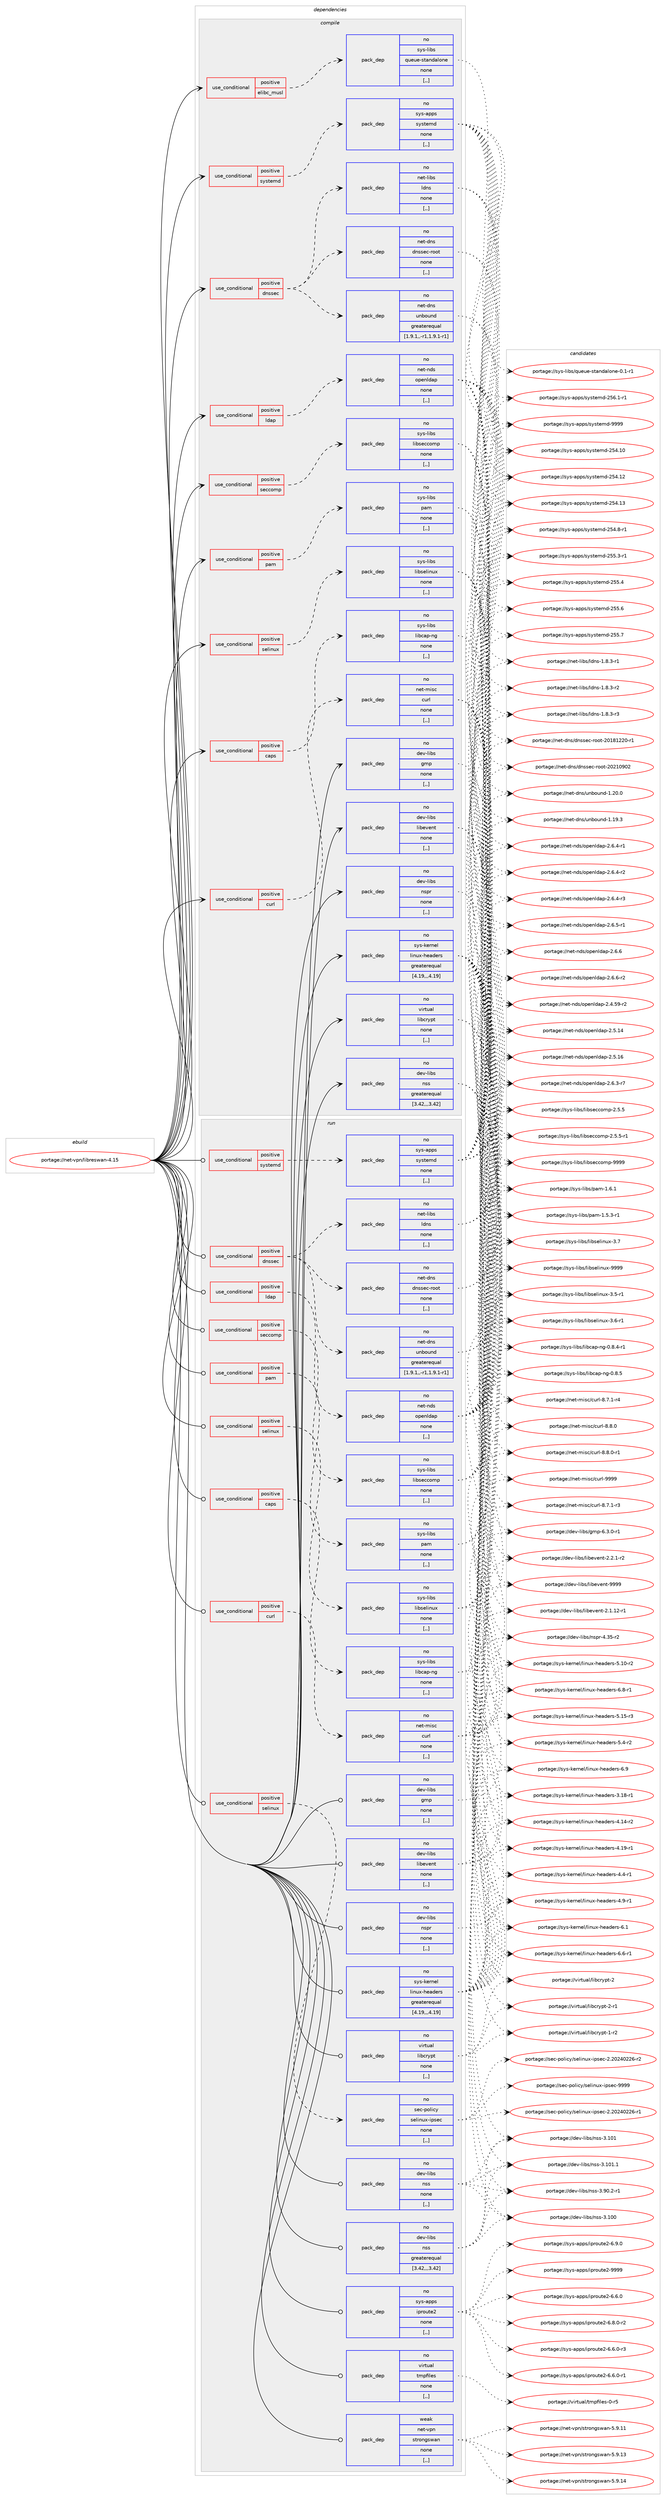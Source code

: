 digraph prolog {

# *************
# Graph options
# *************

newrank=true;
concentrate=true;
compound=true;
graph [rankdir=LR,fontname=Helvetica,fontsize=10,ranksep=1.5];#, ranksep=2.5, nodesep=0.2];
edge  [arrowhead=vee];
node  [fontname=Helvetica,fontsize=10];

# **********
# The ebuild
# **********

subgraph cluster_leftcol {
color=gray;
rank=same;
label=<<i>ebuild</i>>;
id [label="portage://net-vpn/libreswan-4.15", color=red, width=4, href="../net-vpn/libreswan-4.15.svg"];
}

# ****************
# The dependencies
# ****************

subgraph cluster_midcol {
color=gray;
label=<<i>dependencies</i>>;
subgraph cluster_compile {
fillcolor="#eeeeee";
style=filled;
label=<<i>compile</i>>;
subgraph cond99497 {
dependency376727 [label=<<TABLE BORDER="0" CELLBORDER="1" CELLSPACING="0" CELLPADDING="4"><TR><TD ROWSPAN="3" CELLPADDING="10">use_conditional</TD></TR><TR><TD>positive</TD></TR><TR><TD>caps</TD></TR></TABLE>>, shape=none, color=red];
subgraph pack274508 {
dependency376728 [label=<<TABLE BORDER="0" CELLBORDER="1" CELLSPACING="0" CELLPADDING="4" WIDTH="220"><TR><TD ROWSPAN="6" CELLPADDING="30">pack_dep</TD></TR><TR><TD WIDTH="110">no</TD></TR><TR><TD>sys-libs</TD></TR><TR><TD>libcap-ng</TD></TR><TR><TD>none</TD></TR><TR><TD>[,,]</TD></TR></TABLE>>, shape=none, color=blue];
}
dependency376727:e -> dependency376728:w [weight=20,style="dashed",arrowhead="vee"];
}
id:e -> dependency376727:w [weight=20,style="solid",arrowhead="vee"];
subgraph cond99498 {
dependency376729 [label=<<TABLE BORDER="0" CELLBORDER="1" CELLSPACING="0" CELLPADDING="4"><TR><TD ROWSPAN="3" CELLPADDING="10">use_conditional</TD></TR><TR><TD>positive</TD></TR><TR><TD>curl</TD></TR></TABLE>>, shape=none, color=red];
subgraph pack274509 {
dependency376730 [label=<<TABLE BORDER="0" CELLBORDER="1" CELLSPACING="0" CELLPADDING="4" WIDTH="220"><TR><TD ROWSPAN="6" CELLPADDING="30">pack_dep</TD></TR><TR><TD WIDTH="110">no</TD></TR><TR><TD>net-misc</TD></TR><TR><TD>curl</TD></TR><TR><TD>none</TD></TR><TR><TD>[,,]</TD></TR></TABLE>>, shape=none, color=blue];
}
dependency376729:e -> dependency376730:w [weight=20,style="dashed",arrowhead="vee"];
}
id:e -> dependency376729:w [weight=20,style="solid",arrowhead="vee"];
subgraph cond99499 {
dependency376731 [label=<<TABLE BORDER="0" CELLBORDER="1" CELLSPACING="0" CELLPADDING="4"><TR><TD ROWSPAN="3" CELLPADDING="10">use_conditional</TD></TR><TR><TD>positive</TD></TR><TR><TD>dnssec</TD></TR></TABLE>>, shape=none, color=red];
subgraph pack274510 {
dependency376732 [label=<<TABLE BORDER="0" CELLBORDER="1" CELLSPACING="0" CELLPADDING="4" WIDTH="220"><TR><TD ROWSPAN="6" CELLPADDING="30">pack_dep</TD></TR><TR><TD WIDTH="110">no</TD></TR><TR><TD>net-dns</TD></TR><TR><TD>unbound</TD></TR><TR><TD>greaterequal</TD></TR><TR><TD>[1.9.1,,-r1,1.9.1-r1]</TD></TR></TABLE>>, shape=none, color=blue];
}
dependency376731:e -> dependency376732:w [weight=20,style="dashed",arrowhead="vee"];
subgraph pack274511 {
dependency376733 [label=<<TABLE BORDER="0" CELLBORDER="1" CELLSPACING="0" CELLPADDING="4" WIDTH="220"><TR><TD ROWSPAN="6" CELLPADDING="30">pack_dep</TD></TR><TR><TD WIDTH="110">no</TD></TR><TR><TD>net-libs</TD></TR><TR><TD>ldns</TD></TR><TR><TD>none</TD></TR><TR><TD>[,,]</TD></TR></TABLE>>, shape=none, color=blue];
}
dependency376731:e -> dependency376733:w [weight=20,style="dashed",arrowhead="vee"];
subgraph pack274512 {
dependency376734 [label=<<TABLE BORDER="0" CELLBORDER="1" CELLSPACING="0" CELLPADDING="4" WIDTH="220"><TR><TD ROWSPAN="6" CELLPADDING="30">pack_dep</TD></TR><TR><TD WIDTH="110">no</TD></TR><TR><TD>net-dns</TD></TR><TR><TD>dnssec-root</TD></TR><TR><TD>none</TD></TR><TR><TD>[,,]</TD></TR></TABLE>>, shape=none, color=blue];
}
dependency376731:e -> dependency376734:w [weight=20,style="dashed",arrowhead="vee"];
}
id:e -> dependency376731:w [weight=20,style="solid",arrowhead="vee"];
subgraph cond99500 {
dependency376735 [label=<<TABLE BORDER="0" CELLBORDER="1" CELLSPACING="0" CELLPADDING="4"><TR><TD ROWSPAN="3" CELLPADDING="10">use_conditional</TD></TR><TR><TD>positive</TD></TR><TR><TD>elibc_musl</TD></TR></TABLE>>, shape=none, color=red];
subgraph pack274513 {
dependency376736 [label=<<TABLE BORDER="0" CELLBORDER="1" CELLSPACING="0" CELLPADDING="4" WIDTH="220"><TR><TD ROWSPAN="6" CELLPADDING="30">pack_dep</TD></TR><TR><TD WIDTH="110">no</TD></TR><TR><TD>sys-libs</TD></TR><TR><TD>queue-standalone</TD></TR><TR><TD>none</TD></TR><TR><TD>[,,]</TD></TR></TABLE>>, shape=none, color=blue];
}
dependency376735:e -> dependency376736:w [weight=20,style="dashed",arrowhead="vee"];
}
id:e -> dependency376735:w [weight=20,style="solid",arrowhead="vee"];
subgraph cond99501 {
dependency376737 [label=<<TABLE BORDER="0" CELLBORDER="1" CELLSPACING="0" CELLPADDING="4"><TR><TD ROWSPAN="3" CELLPADDING="10">use_conditional</TD></TR><TR><TD>positive</TD></TR><TR><TD>ldap</TD></TR></TABLE>>, shape=none, color=red];
subgraph pack274514 {
dependency376738 [label=<<TABLE BORDER="0" CELLBORDER="1" CELLSPACING="0" CELLPADDING="4" WIDTH="220"><TR><TD ROWSPAN="6" CELLPADDING="30">pack_dep</TD></TR><TR><TD WIDTH="110">no</TD></TR><TR><TD>net-nds</TD></TR><TR><TD>openldap</TD></TR><TR><TD>none</TD></TR><TR><TD>[,,]</TD></TR></TABLE>>, shape=none, color=blue];
}
dependency376737:e -> dependency376738:w [weight=20,style="dashed",arrowhead="vee"];
}
id:e -> dependency376737:w [weight=20,style="solid",arrowhead="vee"];
subgraph cond99502 {
dependency376739 [label=<<TABLE BORDER="0" CELLBORDER="1" CELLSPACING="0" CELLPADDING="4"><TR><TD ROWSPAN="3" CELLPADDING="10">use_conditional</TD></TR><TR><TD>positive</TD></TR><TR><TD>pam</TD></TR></TABLE>>, shape=none, color=red];
subgraph pack274515 {
dependency376740 [label=<<TABLE BORDER="0" CELLBORDER="1" CELLSPACING="0" CELLPADDING="4" WIDTH="220"><TR><TD ROWSPAN="6" CELLPADDING="30">pack_dep</TD></TR><TR><TD WIDTH="110">no</TD></TR><TR><TD>sys-libs</TD></TR><TR><TD>pam</TD></TR><TR><TD>none</TD></TR><TR><TD>[,,]</TD></TR></TABLE>>, shape=none, color=blue];
}
dependency376739:e -> dependency376740:w [weight=20,style="dashed",arrowhead="vee"];
}
id:e -> dependency376739:w [weight=20,style="solid",arrowhead="vee"];
subgraph cond99503 {
dependency376741 [label=<<TABLE BORDER="0" CELLBORDER="1" CELLSPACING="0" CELLPADDING="4"><TR><TD ROWSPAN="3" CELLPADDING="10">use_conditional</TD></TR><TR><TD>positive</TD></TR><TR><TD>seccomp</TD></TR></TABLE>>, shape=none, color=red];
subgraph pack274516 {
dependency376742 [label=<<TABLE BORDER="0" CELLBORDER="1" CELLSPACING="0" CELLPADDING="4" WIDTH="220"><TR><TD ROWSPAN="6" CELLPADDING="30">pack_dep</TD></TR><TR><TD WIDTH="110">no</TD></TR><TR><TD>sys-libs</TD></TR><TR><TD>libseccomp</TD></TR><TR><TD>none</TD></TR><TR><TD>[,,]</TD></TR></TABLE>>, shape=none, color=blue];
}
dependency376741:e -> dependency376742:w [weight=20,style="dashed",arrowhead="vee"];
}
id:e -> dependency376741:w [weight=20,style="solid",arrowhead="vee"];
subgraph cond99504 {
dependency376743 [label=<<TABLE BORDER="0" CELLBORDER="1" CELLSPACING="0" CELLPADDING="4"><TR><TD ROWSPAN="3" CELLPADDING="10">use_conditional</TD></TR><TR><TD>positive</TD></TR><TR><TD>selinux</TD></TR></TABLE>>, shape=none, color=red];
subgraph pack274517 {
dependency376744 [label=<<TABLE BORDER="0" CELLBORDER="1" CELLSPACING="0" CELLPADDING="4" WIDTH="220"><TR><TD ROWSPAN="6" CELLPADDING="30">pack_dep</TD></TR><TR><TD WIDTH="110">no</TD></TR><TR><TD>sys-libs</TD></TR><TR><TD>libselinux</TD></TR><TR><TD>none</TD></TR><TR><TD>[,,]</TD></TR></TABLE>>, shape=none, color=blue];
}
dependency376743:e -> dependency376744:w [weight=20,style="dashed",arrowhead="vee"];
}
id:e -> dependency376743:w [weight=20,style="solid",arrowhead="vee"];
subgraph cond99505 {
dependency376745 [label=<<TABLE BORDER="0" CELLBORDER="1" CELLSPACING="0" CELLPADDING="4"><TR><TD ROWSPAN="3" CELLPADDING="10">use_conditional</TD></TR><TR><TD>positive</TD></TR><TR><TD>systemd</TD></TR></TABLE>>, shape=none, color=red];
subgraph pack274518 {
dependency376746 [label=<<TABLE BORDER="0" CELLBORDER="1" CELLSPACING="0" CELLPADDING="4" WIDTH="220"><TR><TD ROWSPAN="6" CELLPADDING="30">pack_dep</TD></TR><TR><TD WIDTH="110">no</TD></TR><TR><TD>sys-apps</TD></TR><TR><TD>systemd</TD></TR><TR><TD>none</TD></TR><TR><TD>[,,]</TD></TR></TABLE>>, shape=none, color=blue];
}
dependency376745:e -> dependency376746:w [weight=20,style="dashed",arrowhead="vee"];
}
id:e -> dependency376745:w [weight=20,style="solid",arrowhead="vee"];
subgraph pack274519 {
dependency376747 [label=<<TABLE BORDER="0" CELLBORDER="1" CELLSPACING="0" CELLPADDING="4" WIDTH="220"><TR><TD ROWSPAN="6" CELLPADDING="30">pack_dep</TD></TR><TR><TD WIDTH="110">no</TD></TR><TR><TD>dev-libs</TD></TR><TR><TD>gmp</TD></TR><TR><TD>none</TD></TR><TR><TD>[,,]</TD></TR></TABLE>>, shape=none, color=blue];
}
id:e -> dependency376747:w [weight=20,style="solid",arrowhead="vee"];
subgraph pack274520 {
dependency376748 [label=<<TABLE BORDER="0" CELLBORDER="1" CELLSPACING="0" CELLPADDING="4" WIDTH="220"><TR><TD ROWSPAN="6" CELLPADDING="30">pack_dep</TD></TR><TR><TD WIDTH="110">no</TD></TR><TR><TD>dev-libs</TD></TR><TR><TD>libevent</TD></TR><TR><TD>none</TD></TR><TR><TD>[,,]</TD></TR></TABLE>>, shape=none, color=blue];
}
id:e -> dependency376748:w [weight=20,style="solid",arrowhead="vee"];
subgraph pack274521 {
dependency376749 [label=<<TABLE BORDER="0" CELLBORDER="1" CELLSPACING="0" CELLPADDING="4" WIDTH="220"><TR><TD ROWSPAN="6" CELLPADDING="30">pack_dep</TD></TR><TR><TD WIDTH="110">no</TD></TR><TR><TD>dev-libs</TD></TR><TR><TD>nspr</TD></TR><TR><TD>none</TD></TR><TR><TD>[,,]</TD></TR></TABLE>>, shape=none, color=blue];
}
id:e -> dependency376749:w [weight=20,style="solid",arrowhead="vee"];
subgraph pack274522 {
dependency376750 [label=<<TABLE BORDER="0" CELLBORDER="1" CELLSPACING="0" CELLPADDING="4" WIDTH="220"><TR><TD ROWSPAN="6" CELLPADDING="30">pack_dep</TD></TR><TR><TD WIDTH="110">no</TD></TR><TR><TD>dev-libs</TD></TR><TR><TD>nss</TD></TR><TR><TD>greaterequal</TD></TR><TR><TD>[3.42,,,3.42]</TD></TR></TABLE>>, shape=none, color=blue];
}
id:e -> dependency376750:w [weight=20,style="solid",arrowhead="vee"];
subgraph pack274523 {
dependency376751 [label=<<TABLE BORDER="0" CELLBORDER="1" CELLSPACING="0" CELLPADDING="4" WIDTH="220"><TR><TD ROWSPAN="6" CELLPADDING="30">pack_dep</TD></TR><TR><TD WIDTH="110">no</TD></TR><TR><TD>sys-kernel</TD></TR><TR><TD>linux-headers</TD></TR><TR><TD>greaterequal</TD></TR><TR><TD>[4.19,,,4.19]</TD></TR></TABLE>>, shape=none, color=blue];
}
id:e -> dependency376751:w [weight=20,style="solid",arrowhead="vee"];
subgraph pack274524 {
dependency376752 [label=<<TABLE BORDER="0" CELLBORDER="1" CELLSPACING="0" CELLPADDING="4" WIDTH="220"><TR><TD ROWSPAN="6" CELLPADDING="30">pack_dep</TD></TR><TR><TD WIDTH="110">no</TD></TR><TR><TD>virtual</TD></TR><TR><TD>libcrypt</TD></TR><TR><TD>none</TD></TR><TR><TD>[,,]</TD></TR></TABLE>>, shape=none, color=blue];
}
id:e -> dependency376752:w [weight=20,style="solid",arrowhead="vee"];
}
subgraph cluster_compileandrun {
fillcolor="#eeeeee";
style=filled;
label=<<i>compile and run</i>>;
}
subgraph cluster_run {
fillcolor="#eeeeee";
style=filled;
label=<<i>run</i>>;
subgraph cond99506 {
dependency376753 [label=<<TABLE BORDER="0" CELLBORDER="1" CELLSPACING="0" CELLPADDING="4"><TR><TD ROWSPAN="3" CELLPADDING="10">use_conditional</TD></TR><TR><TD>positive</TD></TR><TR><TD>caps</TD></TR></TABLE>>, shape=none, color=red];
subgraph pack274525 {
dependency376754 [label=<<TABLE BORDER="0" CELLBORDER="1" CELLSPACING="0" CELLPADDING="4" WIDTH="220"><TR><TD ROWSPAN="6" CELLPADDING="30">pack_dep</TD></TR><TR><TD WIDTH="110">no</TD></TR><TR><TD>sys-libs</TD></TR><TR><TD>libcap-ng</TD></TR><TR><TD>none</TD></TR><TR><TD>[,,]</TD></TR></TABLE>>, shape=none, color=blue];
}
dependency376753:e -> dependency376754:w [weight=20,style="dashed",arrowhead="vee"];
}
id:e -> dependency376753:w [weight=20,style="solid",arrowhead="odot"];
subgraph cond99507 {
dependency376755 [label=<<TABLE BORDER="0" CELLBORDER="1" CELLSPACING="0" CELLPADDING="4"><TR><TD ROWSPAN="3" CELLPADDING="10">use_conditional</TD></TR><TR><TD>positive</TD></TR><TR><TD>curl</TD></TR></TABLE>>, shape=none, color=red];
subgraph pack274526 {
dependency376756 [label=<<TABLE BORDER="0" CELLBORDER="1" CELLSPACING="0" CELLPADDING="4" WIDTH="220"><TR><TD ROWSPAN="6" CELLPADDING="30">pack_dep</TD></TR><TR><TD WIDTH="110">no</TD></TR><TR><TD>net-misc</TD></TR><TR><TD>curl</TD></TR><TR><TD>none</TD></TR><TR><TD>[,,]</TD></TR></TABLE>>, shape=none, color=blue];
}
dependency376755:e -> dependency376756:w [weight=20,style="dashed",arrowhead="vee"];
}
id:e -> dependency376755:w [weight=20,style="solid",arrowhead="odot"];
subgraph cond99508 {
dependency376757 [label=<<TABLE BORDER="0" CELLBORDER="1" CELLSPACING="0" CELLPADDING="4"><TR><TD ROWSPAN="3" CELLPADDING="10">use_conditional</TD></TR><TR><TD>positive</TD></TR><TR><TD>dnssec</TD></TR></TABLE>>, shape=none, color=red];
subgraph pack274527 {
dependency376758 [label=<<TABLE BORDER="0" CELLBORDER="1" CELLSPACING="0" CELLPADDING="4" WIDTH="220"><TR><TD ROWSPAN="6" CELLPADDING="30">pack_dep</TD></TR><TR><TD WIDTH="110">no</TD></TR><TR><TD>net-dns</TD></TR><TR><TD>unbound</TD></TR><TR><TD>greaterequal</TD></TR><TR><TD>[1.9.1,,-r1,1.9.1-r1]</TD></TR></TABLE>>, shape=none, color=blue];
}
dependency376757:e -> dependency376758:w [weight=20,style="dashed",arrowhead="vee"];
subgraph pack274528 {
dependency376759 [label=<<TABLE BORDER="0" CELLBORDER="1" CELLSPACING="0" CELLPADDING="4" WIDTH="220"><TR><TD ROWSPAN="6" CELLPADDING="30">pack_dep</TD></TR><TR><TD WIDTH="110">no</TD></TR><TR><TD>net-libs</TD></TR><TR><TD>ldns</TD></TR><TR><TD>none</TD></TR><TR><TD>[,,]</TD></TR></TABLE>>, shape=none, color=blue];
}
dependency376757:e -> dependency376759:w [weight=20,style="dashed",arrowhead="vee"];
subgraph pack274529 {
dependency376760 [label=<<TABLE BORDER="0" CELLBORDER="1" CELLSPACING="0" CELLPADDING="4" WIDTH="220"><TR><TD ROWSPAN="6" CELLPADDING="30">pack_dep</TD></TR><TR><TD WIDTH="110">no</TD></TR><TR><TD>net-dns</TD></TR><TR><TD>dnssec-root</TD></TR><TR><TD>none</TD></TR><TR><TD>[,,]</TD></TR></TABLE>>, shape=none, color=blue];
}
dependency376757:e -> dependency376760:w [weight=20,style="dashed",arrowhead="vee"];
}
id:e -> dependency376757:w [weight=20,style="solid",arrowhead="odot"];
subgraph cond99509 {
dependency376761 [label=<<TABLE BORDER="0" CELLBORDER="1" CELLSPACING="0" CELLPADDING="4"><TR><TD ROWSPAN="3" CELLPADDING="10">use_conditional</TD></TR><TR><TD>positive</TD></TR><TR><TD>ldap</TD></TR></TABLE>>, shape=none, color=red];
subgraph pack274530 {
dependency376762 [label=<<TABLE BORDER="0" CELLBORDER="1" CELLSPACING="0" CELLPADDING="4" WIDTH="220"><TR><TD ROWSPAN="6" CELLPADDING="30">pack_dep</TD></TR><TR><TD WIDTH="110">no</TD></TR><TR><TD>net-nds</TD></TR><TR><TD>openldap</TD></TR><TR><TD>none</TD></TR><TR><TD>[,,]</TD></TR></TABLE>>, shape=none, color=blue];
}
dependency376761:e -> dependency376762:w [weight=20,style="dashed",arrowhead="vee"];
}
id:e -> dependency376761:w [weight=20,style="solid",arrowhead="odot"];
subgraph cond99510 {
dependency376763 [label=<<TABLE BORDER="0" CELLBORDER="1" CELLSPACING="0" CELLPADDING="4"><TR><TD ROWSPAN="3" CELLPADDING="10">use_conditional</TD></TR><TR><TD>positive</TD></TR><TR><TD>pam</TD></TR></TABLE>>, shape=none, color=red];
subgraph pack274531 {
dependency376764 [label=<<TABLE BORDER="0" CELLBORDER="1" CELLSPACING="0" CELLPADDING="4" WIDTH="220"><TR><TD ROWSPAN="6" CELLPADDING="30">pack_dep</TD></TR><TR><TD WIDTH="110">no</TD></TR><TR><TD>sys-libs</TD></TR><TR><TD>pam</TD></TR><TR><TD>none</TD></TR><TR><TD>[,,]</TD></TR></TABLE>>, shape=none, color=blue];
}
dependency376763:e -> dependency376764:w [weight=20,style="dashed",arrowhead="vee"];
}
id:e -> dependency376763:w [weight=20,style="solid",arrowhead="odot"];
subgraph cond99511 {
dependency376765 [label=<<TABLE BORDER="0" CELLBORDER="1" CELLSPACING="0" CELLPADDING="4"><TR><TD ROWSPAN="3" CELLPADDING="10">use_conditional</TD></TR><TR><TD>positive</TD></TR><TR><TD>seccomp</TD></TR></TABLE>>, shape=none, color=red];
subgraph pack274532 {
dependency376766 [label=<<TABLE BORDER="0" CELLBORDER="1" CELLSPACING="0" CELLPADDING="4" WIDTH="220"><TR><TD ROWSPAN="6" CELLPADDING="30">pack_dep</TD></TR><TR><TD WIDTH="110">no</TD></TR><TR><TD>sys-libs</TD></TR><TR><TD>libseccomp</TD></TR><TR><TD>none</TD></TR><TR><TD>[,,]</TD></TR></TABLE>>, shape=none, color=blue];
}
dependency376765:e -> dependency376766:w [weight=20,style="dashed",arrowhead="vee"];
}
id:e -> dependency376765:w [weight=20,style="solid",arrowhead="odot"];
subgraph cond99512 {
dependency376767 [label=<<TABLE BORDER="0" CELLBORDER="1" CELLSPACING="0" CELLPADDING="4"><TR><TD ROWSPAN="3" CELLPADDING="10">use_conditional</TD></TR><TR><TD>positive</TD></TR><TR><TD>selinux</TD></TR></TABLE>>, shape=none, color=red];
subgraph pack274533 {
dependency376768 [label=<<TABLE BORDER="0" CELLBORDER="1" CELLSPACING="0" CELLPADDING="4" WIDTH="220"><TR><TD ROWSPAN="6" CELLPADDING="30">pack_dep</TD></TR><TR><TD WIDTH="110">no</TD></TR><TR><TD>sec-policy</TD></TR><TR><TD>selinux-ipsec</TD></TR><TR><TD>none</TD></TR><TR><TD>[,,]</TD></TR></TABLE>>, shape=none, color=blue];
}
dependency376767:e -> dependency376768:w [weight=20,style="dashed",arrowhead="vee"];
}
id:e -> dependency376767:w [weight=20,style="solid",arrowhead="odot"];
subgraph cond99513 {
dependency376769 [label=<<TABLE BORDER="0" CELLBORDER="1" CELLSPACING="0" CELLPADDING="4"><TR><TD ROWSPAN="3" CELLPADDING="10">use_conditional</TD></TR><TR><TD>positive</TD></TR><TR><TD>selinux</TD></TR></TABLE>>, shape=none, color=red];
subgraph pack274534 {
dependency376770 [label=<<TABLE BORDER="0" CELLBORDER="1" CELLSPACING="0" CELLPADDING="4" WIDTH="220"><TR><TD ROWSPAN="6" CELLPADDING="30">pack_dep</TD></TR><TR><TD WIDTH="110">no</TD></TR><TR><TD>sys-libs</TD></TR><TR><TD>libselinux</TD></TR><TR><TD>none</TD></TR><TR><TD>[,,]</TD></TR></TABLE>>, shape=none, color=blue];
}
dependency376769:e -> dependency376770:w [weight=20,style="dashed",arrowhead="vee"];
}
id:e -> dependency376769:w [weight=20,style="solid",arrowhead="odot"];
subgraph cond99514 {
dependency376771 [label=<<TABLE BORDER="0" CELLBORDER="1" CELLSPACING="0" CELLPADDING="4"><TR><TD ROWSPAN="3" CELLPADDING="10">use_conditional</TD></TR><TR><TD>positive</TD></TR><TR><TD>systemd</TD></TR></TABLE>>, shape=none, color=red];
subgraph pack274535 {
dependency376772 [label=<<TABLE BORDER="0" CELLBORDER="1" CELLSPACING="0" CELLPADDING="4" WIDTH="220"><TR><TD ROWSPAN="6" CELLPADDING="30">pack_dep</TD></TR><TR><TD WIDTH="110">no</TD></TR><TR><TD>sys-apps</TD></TR><TR><TD>systemd</TD></TR><TR><TD>none</TD></TR><TR><TD>[,,]</TD></TR></TABLE>>, shape=none, color=blue];
}
dependency376771:e -> dependency376772:w [weight=20,style="dashed",arrowhead="vee"];
}
id:e -> dependency376771:w [weight=20,style="solid",arrowhead="odot"];
subgraph pack274536 {
dependency376773 [label=<<TABLE BORDER="0" CELLBORDER="1" CELLSPACING="0" CELLPADDING="4" WIDTH="220"><TR><TD ROWSPAN="6" CELLPADDING="30">pack_dep</TD></TR><TR><TD WIDTH="110">no</TD></TR><TR><TD>dev-libs</TD></TR><TR><TD>gmp</TD></TR><TR><TD>none</TD></TR><TR><TD>[,,]</TD></TR></TABLE>>, shape=none, color=blue];
}
id:e -> dependency376773:w [weight=20,style="solid",arrowhead="odot"];
subgraph pack274537 {
dependency376774 [label=<<TABLE BORDER="0" CELLBORDER="1" CELLSPACING="0" CELLPADDING="4" WIDTH="220"><TR><TD ROWSPAN="6" CELLPADDING="30">pack_dep</TD></TR><TR><TD WIDTH="110">no</TD></TR><TR><TD>dev-libs</TD></TR><TR><TD>libevent</TD></TR><TR><TD>none</TD></TR><TR><TD>[,,]</TD></TR></TABLE>>, shape=none, color=blue];
}
id:e -> dependency376774:w [weight=20,style="solid",arrowhead="odot"];
subgraph pack274538 {
dependency376775 [label=<<TABLE BORDER="0" CELLBORDER="1" CELLSPACING="0" CELLPADDING="4" WIDTH="220"><TR><TD ROWSPAN="6" CELLPADDING="30">pack_dep</TD></TR><TR><TD WIDTH="110">no</TD></TR><TR><TD>dev-libs</TD></TR><TR><TD>nspr</TD></TR><TR><TD>none</TD></TR><TR><TD>[,,]</TD></TR></TABLE>>, shape=none, color=blue];
}
id:e -> dependency376775:w [weight=20,style="solid",arrowhead="odot"];
subgraph pack274539 {
dependency376776 [label=<<TABLE BORDER="0" CELLBORDER="1" CELLSPACING="0" CELLPADDING="4" WIDTH="220"><TR><TD ROWSPAN="6" CELLPADDING="30">pack_dep</TD></TR><TR><TD WIDTH="110">no</TD></TR><TR><TD>dev-libs</TD></TR><TR><TD>nss</TD></TR><TR><TD>greaterequal</TD></TR><TR><TD>[3.42,,,3.42]</TD></TR></TABLE>>, shape=none, color=blue];
}
id:e -> dependency376776:w [weight=20,style="solid",arrowhead="odot"];
subgraph pack274540 {
dependency376777 [label=<<TABLE BORDER="0" CELLBORDER="1" CELLSPACING="0" CELLPADDING="4" WIDTH="220"><TR><TD ROWSPAN="6" CELLPADDING="30">pack_dep</TD></TR><TR><TD WIDTH="110">no</TD></TR><TR><TD>dev-libs</TD></TR><TR><TD>nss</TD></TR><TR><TD>none</TD></TR><TR><TD>[,,]</TD></TR></TABLE>>, shape=none, color=blue];
}
id:e -> dependency376777:w [weight=20,style="solid",arrowhead="odot"];
subgraph pack274541 {
dependency376778 [label=<<TABLE BORDER="0" CELLBORDER="1" CELLSPACING="0" CELLPADDING="4" WIDTH="220"><TR><TD ROWSPAN="6" CELLPADDING="30">pack_dep</TD></TR><TR><TD WIDTH="110">no</TD></TR><TR><TD>sys-apps</TD></TR><TR><TD>iproute2</TD></TR><TR><TD>none</TD></TR><TR><TD>[,,]</TD></TR></TABLE>>, shape=none, color=blue];
}
id:e -> dependency376778:w [weight=20,style="solid",arrowhead="odot"];
subgraph pack274542 {
dependency376779 [label=<<TABLE BORDER="0" CELLBORDER="1" CELLSPACING="0" CELLPADDING="4" WIDTH="220"><TR><TD ROWSPAN="6" CELLPADDING="30">pack_dep</TD></TR><TR><TD WIDTH="110">no</TD></TR><TR><TD>sys-kernel</TD></TR><TR><TD>linux-headers</TD></TR><TR><TD>greaterequal</TD></TR><TR><TD>[4.19,,,4.19]</TD></TR></TABLE>>, shape=none, color=blue];
}
id:e -> dependency376779:w [weight=20,style="solid",arrowhead="odot"];
subgraph pack274543 {
dependency376780 [label=<<TABLE BORDER="0" CELLBORDER="1" CELLSPACING="0" CELLPADDING="4" WIDTH="220"><TR><TD ROWSPAN="6" CELLPADDING="30">pack_dep</TD></TR><TR><TD WIDTH="110">no</TD></TR><TR><TD>virtual</TD></TR><TR><TD>libcrypt</TD></TR><TR><TD>none</TD></TR><TR><TD>[,,]</TD></TR></TABLE>>, shape=none, color=blue];
}
id:e -> dependency376780:w [weight=20,style="solid",arrowhead="odot"];
subgraph pack274544 {
dependency376781 [label=<<TABLE BORDER="0" CELLBORDER="1" CELLSPACING="0" CELLPADDING="4" WIDTH="220"><TR><TD ROWSPAN="6" CELLPADDING="30">pack_dep</TD></TR><TR><TD WIDTH="110">no</TD></TR><TR><TD>virtual</TD></TR><TR><TD>tmpfiles</TD></TR><TR><TD>none</TD></TR><TR><TD>[,,]</TD></TR></TABLE>>, shape=none, color=blue];
}
id:e -> dependency376781:w [weight=20,style="solid",arrowhead="odot"];
subgraph pack274545 {
dependency376782 [label=<<TABLE BORDER="0" CELLBORDER="1" CELLSPACING="0" CELLPADDING="4" WIDTH="220"><TR><TD ROWSPAN="6" CELLPADDING="30">pack_dep</TD></TR><TR><TD WIDTH="110">weak</TD></TR><TR><TD>net-vpn</TD></TR><TR><TD>strongswan</TD></TR><TR><TD>none</TD></TR><TR><TD>[,,]</TD></TR></TABLE>>, shape=none, color=blue];
}
id:e -> dependency376782:w [weight=20,style="solid",arrowhead="odot"];
}
}

# **************
# The candidates
# **************

subgraph cluster_choices {
rank=same;
color=gray;
label=<<i>candidates</i>>;

subgraph choice274508 {
color=black;
nodesep=1;
choice115121115451081059811547108105989997112451101034548465646524511449 [label="portage://sys-libs/libcap-ng-0.8.4-r1", color=red, width=4,href="../sys-libs/libcap-ng-0.8.4-r1.svg"];
choice11512111545108105981154710810598999711245110103454846564653 [label="portage://sys-libs/libcap-ng-0.8.5", color=red, width=4,href="../sys-libs/libcap-ng-0.8.5.svg"];
dependency376728:e -> choice115121115451081059811547108105989997112451101034548465646524511449:w [style=dotted,weight="100"];
dependency376728:e -> choice11512111545108105981154710810598999711245110103454846564653:w [style=dotted,weight="100"];
}
subgraph choice274509 {
color=black;
nodesep=1;
choice110101116451091051159947991171141084556465546494511451 [label="portage://net-misc/curl-8.7.1-r3", color=red, width=4,href="../net-misc/curl-8.7.1-r3.svg"];
choice110101116451091051159947991171141084556465546494511452 [label="portage://net-misc/curl-8.7.1-r4", color=red, width=4,href="../net-misc/curl-8.7.1-r4.svg"];
choice11010111645109105115994799117114108455646564648 [label="portage://net-misc/curl-8.8.0", color=red, width=4,href="../net-misc/curl-8.8.0.svg"];
choice110101116451091051159947991171141084556465646484511449 [label="portage://net-misc/curl-8.8.0-r1", color=red, width=4,href="../net-misc/curl-8.8.0-r1.svg"];
choice110101116451091051159947991171141084557575757 [label="portage://net-misc/curl-9999", color=red, width=4,href="../net-misc/curl-9999.svg"];
dependency376730:e -> choice110101116451091051159947991171141084556465546494511451:w [style=dotted,weight="100"];
dependency376730:e -> choice110101116451091051159947991171141084556465546494511452:w [style=dotted,weight="100"];
dependency376730:e -> choice11010111645109105115994799117114108455646564648:w [style=dotted,weight="100"];
dependency376730:e -> choice110101116451091051159947991171141084556465646484511449:w [style=dotted,weight="100"];
dependency376730:e -> choice110101116451091051159947991171141084557575757:w [style=dotted,weight="100"];
}
subgraph choice274510 {
color=black;
nodesep=1;
choice11010111645100110115471171109811111711010045494649574651 [label="portage://net-dns/unbound-1.19.3", color=red, width=4,href="../net-dns/unbound-1.19.3.svg"];
choice11010111645100110115471171109811111711010045494650484648 [label="portage://net-dns/unbound-1.20.0", color=red, width=4,href="../net-dns/unbound-1.20.0.svg"];
dependency376732:e -> choice11010111645100110115471171109811111711010045494649574651:w [style=dotted,weight="100"];
dependency376732:e -> choice11010111645100110115471171109811111711010045494650484648:w [style=dotted,weight="100"];
}
subgraph choice274511 {
color=black;
nodesep=1;
choice1101011164510810598115471081001101154549465646514511449 [label="portage://net-libs/ldns-1.8.3-r1", color=red, width=4,href="../net-libs/ldns-1.8.3-r1.svg"];
choice1101011164510810598115471081001101154549465646514511450 [label="portage://net-libs/ldns-1.8.3-r2", color=red, width=4,href="../net-libs/ldns-1.8.3-r2.svg"];
choice1101011164510810598115471081001101154549465646514511451 [label="portage://net-libs/ldns-1.8.3-r3", color=red, width=4,href="../net-libs/ldns-1.8.3-r3.svg"];
dependency376733:e -> choice1101011164510810598115471081001101154549465646514511449:w [style=dotted,weight="100"];
dependency376733:e -> choice1101011164510810598115471081001101154549465646514511450:w [style=dotted,weight="100"];
dependency376733:e -> choice1101011164510810598115471081001101154549465646514511451:w [style=dotted,weight="100"];
}
subgraph choice274512 {
color=black;
nodesep=1;
choice110101116451001101154710011011511510199451141111111164550484956495050484511449 [label="portage://net-dns/dnssec-root-20181220-r1", color=red, width=4,href="../net-dns/dnssec-root-20181220-r1.svg"];
choice11010111645100110115471001101151151019945114111111116455048504948574850 [label="portage://net-dns/dnssec-root-20210902", color=red, width=4,href="../net-dns/dnssec-root-20210902.svg"];
dependency376734:e -> choice110101116451001101154710011011511510199451141111111164550484956495050484511449:w [style=dotted,weight="100"];
dependency376734:e -> choice11010111645100110115471001101151151019945114111111116455048504948574850:w [style=dotted,weight="100"];
}
subgraph choice274513 {
color=black;
nodesep=1;
choice115121115451081059811547113117101117101451151169711010097108111110101454846494511449 [label="portage://sys-libs/queue-standalone-0.1-r1", color=red, width=4,href="../sys-libs/queue-standalone-0.1-r1.svg"];
dependency376736:e -> choice115121115451081059811547113117101117101451151169711010097108111110101454846494511449:w [style=dotted,weight="100"];
}
subgraph choice274514 {
color=black;
nodesep=1;
choice110101116451101001154711111210111010810097112455046524653574511450 [label="portage://net-nds/openldap-2.4.59-r2", color=red, width=4,href="../net-nds/openldap-2.4.59-r2.svg"];
choice11010111645110100115471111121011101081009711245504653464952 [label="portage://net-nds/openldap-2.5.14", color=red, width=4,href="../net-nds/openldap-2.5.14.svg"];
choice11010111645110100115471111121011101081009711245504653464954 [label="portage://net-nds/openldap-2.5.16", color=red, width=4,href="../net-nds/openldap-2.5.16.svg"];
choice1101011164511010011547111112101110108100971124550465446514511455 [label="portage://net-nds/openldap-2.6.3-r7", color=red, width=4,href="../net-nds/openldap-2.6.3-r7.svg"];
choice1101011164511010011547111112101110108100971124550465446524511449 [label="portage://net-nds/openldap-2.6.4-r1", color=red, width=4,href="../net-nds/openldap-2.6.4-r1.svg"];
choice1101011164511010011547111112101110108100971124550465446524511450 [label="portage://net-nds/openldap-2.6.4-r2", color=red, width=4,href="../net-nds/openldap-2.6.4-r2.svg"];
choice1101011164511010011547111112101110108100971124550465446524511451 [label="portage://net-nds/openldap-2.6.4-r3", color=red, width=4,href="../net-nds/openldap-2.6.4-r3.svg"];
choice1101011164511010011547111112101110108100971124550465446534511449 [label="portage://net-nds/openldap-2.6.5-r1", color=red, width=4,href="../net-nds/openldap-2.6.5-r1.svg"];
choice110101116451101001154711111210111010810097112455046544654 [label="portage://net-nds/openldap-2.6.6", color=red, width=4,href="../net-nds/openldap-2.6.6.svg"];
choice1101011164511010011547111112101110108100971124550465446544511450 [label="portage://net-nds/openldap-2.6.6-r2", color=red, width=4,href="../net-nds/openldap-2.6.6-r2.svg"];
dependency376738:e -> choice110101116451101001154711111210111010810097112455046524653574511450:w [style=dotted,weight="100"];
dependency376738:e -> choice11010111645110100115471111121011101081009711245504653464952:w [style=dotted,weight="100"];
dependency376738:e -> choice11010111645110100115471111121011101081009711245504653464954:w [style=dotted,weight="100"];
dependency376738:e -> choice1101011164511010011547111112101110108100971124550465446514511455:w [style=dotted,weight="100"];
dependency376738:e -> choice1101011164511010011547111112101110108100971124550465446524511449:w [style=dotted,weight="100"];
dependency376738:e -> choice1101011164511010011547111112101110108100971124550465446524511450:w [style=dotted,weight="100"];
dependency376738:e -> choice1101011164511010011547111112101110108100971124550465446524511451:w [style=dotted,weight="100"];
dependency376738:e -> choice1101011164511010011547111112101110108100971124550465446534511449:w [style=dotted,weight="100"];
dependency376738:e -> choice110101116451101001154711111210111010810097112455046544654:w [style=dotted,weight="100"];
dependency376738:e -> choice1101011164511010011547111112101110108100971124550465446544511450:w [style=dotted,weight="100"];
}
subgraph choice274515 {
color=black;
nodesep=1;
choice115121115451081059811547112971094549465346514511449 [label="portage://sys-libs/pam-1.5.3-r1", color=red, width=4,href="../sys-libs/pam-1.5.3-r1.svg"];
choice11512111545108105981154711297109454946544649 [label="portage://sys-libs/pam-1.6.1", color=red, width=4,href="../sys-libs/pam-1.6.1.svg"];
dependency376740:e -> choice115121115451081059811547112971094549465346514511449:w [style=dotted,weight="100"];
dependency376740:e -> choice11512111545108105981154711297109454946544649:w [style=dotted,weight="100"];
}
subgraph choice274516 {
color=black;
nodesep=1;
choice115121115451081059811547108105981151019999111109112455046534653 [label="portage://sys-libs/libseccomp-2.5.5", color=red, width=4,href="../sys-libs/libseccomp-2.5.5.svg"];
choice1151211154510810598115471081059811510199991111091124550465346534511449 [label="portage://sys-libs/libseccomp-2.5.5-r1", color=red, width=4,href="../sys-libs/libseccomp-2.5.5-r1.svg"];
choice1151211154510810598115471081059811510199991111091124557575757 [label="portage://sys-libs/libseccomp-9999", color=red, width=4,href="../sys-libs/libseccomp-9999.svg"];
dependency376742:e -> choice115121115451081059811547108105981151019999111109112455046534653:w [style=dotted,weight="100"];
dependency376742:e -> choice1151211154510810598115471081059811510199991111091124550465346534511449:w [style=dotted,weight="100"];
dependency376742:e -> choice1151211154510810598115471081059811510199991111091124557575757:w [style=dotted,weight="100"];
}
subgraph choice274517 {
color=black;
nodesep=1;
choice11512111545108105981154710810598115101108105110117120455146534511449 [label="portage://sys-libs/libselinux-3.5-r1", color=red, width=4,href="../sys-libs/libselinux-3.5-r1.svg"];
choice11512111545108105981154710810598115101108105110117120455146544511449 [label="portage://sys-libs/libselinux-3.6-r1", color=red, width=4,href="../sys-libs/libselinux-3.6-r1.svg"];
choice1151211154510810598115471081059811510110810511011712045514655 [label="portage://sys-libs/libselinux-3.7", color=red, width=4,href="../sys-libs/libselinux-3.7.svg"];
choice115121115451081059811547108105981151011081051101171204557575757 [label="portage://sys-libs/libselinux-9999", color=red, width=4,href="../sys-libs/libselinux-9999.svg"];
dependency376744:e -> choice11512111545108105981154710810598115101108105110117120455146534511449:w [style=dotted,weight="100"];
dependency376744:e -> choice11512111545108105981154710810598115101108105110117120455146544511449:w [style=dotted,weight="100"];
dependency376744:e -> choice1151211154510810598115471081059811510110810511011712045514655:w [style=dotted,weight="100"];
dependency376744:e -> choice115121115451081059811547108105981151011081051101171204557575757:w [style=dotted,weight="100"];
}
subgraph choice274518 {
color=black;
nodesep=1;
choice11512111545971121121154711512111511610110910045505352464948 [label="portage://sys-apps/systemd-254.10", color=red, width=4,href="../sys-apps/systemd-254.10.svg"];
choice11512111545971121121154711512111511610110910045505352464950 [label="portage://sys-apps/systemd-254.12", color=red, width=4,href="../sys-apps/systemd-254.12.svg"];
choice11512111545971121121154711512111511610110910045505352464951 [label="portage://sys-apps/systemd-254.13", color=red, width=4,href="../sys-apps/systemd-254.13.svg"];
choice1151211154597112112115471151211151161011091004550535246564511449 [label="portage://sys-apps/systemd-254.8-r1", color=red, width=4,href="../sys-apps/systemd-254.8-r1.svg"];
choice1151211154597112112115471151211151161011091004550535346514511449 [label="portage://sys-apps/systemd-255.3-r1", color=red, width=4,href="../sys-apps/systemd-255.3-r1.svg"];
choice115121115459711211211547115121115116101109100455053534652 [label="portage://sys-apps/systemd-255.4", color=red, width=4,href="../sys-apps/systemd-255.4.svg"];
choice115121115459711211211547115121115116101109100455053534654 [label="portage://sys-apps/systemd-255.6", color=red, width=4,href="../sys-apps/systemd-255.6.svg"];
choice115121115459711211211547115121115116101109100455053534655 [label="portage://sys-apps/systemd-255.7", color=red, width=4,href="../sys-apps/systemd-255.7.svg"];
choice1151211154597112112115471151211151161011091004550535446494511449 [label="portage://sys-apps/systemd-256.1-r1", color=red, width=4,href="../sys-apps/systemd-256.1-r1.svg"];
choice1151211154597112112115471151211151161011091004557575757 [label="portage://sys-apps/systemd-9999", color=red, width=4,href="../sys-apps/systemd-9999.svg"];
dependency376746:e -> choice11512111545971121121154711512111511610110910045505352464948:w [style=dotted,weight="100"];
dependency376746:e -> choice11512111545971121121154711512111511610110910045505352464950:w [style=dotted,weight="100"];
dependency376746:e -> choice11512111545971121121154711512111511610110910045505352464951:w [style=dotted,weight="100"];
dependency376746:e -> choice1151211154597112112115471151211151161011091004550535246564511449:w [style=dotted,weight="100"];
dependency376746:e -> choice1151211154597112112115471151211151161011091004550535346514511449:w [style=dotted,weight="100"];
dependency376746:e -> choice115121115459711211211547115121115116101109100455053534652:w [style=dotted,weight="100"];
dependency376746:e -> choice115121115459711211211547115121115116101109100455053534654:w [style=dotted,weight="100"];
dependency376746:e -> choice115121115459711211211547115121115116101109100455053534655:w [style=dotted,weight="100"];
dependency376746:e -> choice1151211154597112112115471151211151161011091004550535446494511449:w [style=dotted,weight="100"];
dependency376746:e -> choice1151211154597112112115471151211151161011091004557575757:w [style=dotted,weight="100"];
}
subgraph choice274519 {
color=black;
nodesep=1;
choice1001011184510810598115471031091124554465146484511449 [label="portage://dev-libs/gmp-6.3.0-r1", color=red, width=4,href="../dev-libs/gmp-6.3.0-r1.svg"];
dependency376747:e -> choice1001011184510810598115471031091124554465146484511449:w [style=dotted,weight="100"];
}
subgraph choice274520 {
color=black;
nodesep=1;
choice10010111845108105981154710810598101118101110116455046494649504511449 [label="portage://dev-libs/libevent-2.1.12-r1", color=red, width=4,href="../dev-libs/libevent-2.1.12-r1.svg"];
choice100101118451081059811547108105981011181011101164550465046494511450 [label="portage://dev-libs/libevent-2.2.1-r2", color=red, width=4,href="../dev-libs/libevent-2.2.1-r2.svg"];
choice100101118451081059811547108105981011181011101164557575757 [label="portage://dev-libs/libevent-9999", color=red, width=4,href="../dev-libs/libevent-9999.svg"];
dependency376748:e -> choice10010111845108105981154710810598101118101110116455046494649504511449:w [style=dotted,weight="100"];
dependency376748:e -> choice100101118451081059811547108105981011181011101164550465046494511450:w [style=dotted,weight="100"];
dependency376748:e -> choice100101118451081059811547108105981011181011101164557575757:w [style=dotted,weight="100"];
}
subgraph choice274521 {
color=black;
nodesep=1;
choice10010111845108105981154711011511211445524651534511450 [label="portage://dev-libs/nspr-4.35-r2", color=red, width=4,href="../dev-libs/nspr-4.35-r2.svg"];
dependency376749:e -> choice10010111845108105981154711011511211445524651534511450:w [style=dotted,weight="100"];
}
subgraph choice274522 {
color=black;
nodesep=1;
choice100101118451081059811547110115115455146494848 [label="portage://dev-libs/nss-3.100", color=red, width=4,href="../dev-libs/nss-3.100.svg"];
choice100101118451081059811547110115115455146494849 [label="portage://dev-libs/nss-3.101", color=red, width=4,href="../dev-libs/nss-3.101.svg"];
choice1001011184510810598115471101151154551464948494649 [label="portage://dev-libs/nss-3.101.1", color=red, width=4,href="../dev-libs/nss-3.101.1.svg"];
choice100101118451081059811547110115115455146574846504511449 [label="portage://dev-libs/nss-3.90.2-r1", color=red, width=4,href="../dev-libs/nss-3.90.2-r1.svg"];
dependency376750:e -> choice100101118451081059811547110115115455146494848:w [style=dotted,weight="100"];
dependency376750:e -> choice100101118451081059811547110115115455146494849:w [style=dotted,weight="100"];
dependency376750:e -> choice1001011184510810598115471101151154551464948494649:w [style=dotted,weight="100"];
dependency376750:e -> choice100101118451081059811547110115115455146574846504511449:w [style=dotted,weight="100"];
}
subgraph choice274523 {
color=black;
nodesep=1;
choice1151211154510710111411010110847108105110117120451041019710010111411545514649564511449 [label="portage://sys-kernel/linux-headers-3.18-r1", color=red, width=4,href="../sys-kernel/linux-headers-3.18-r1.svg"];
choice1151211154510710111411010110847108105110117120451041019710010111411545524649524511450 [label="portage://sys-kernel/linux-headers-4.14-r2", color=red, width=4,href="../sys-kernel/linux-headers-4.14-r2.svg"];
choice1151211154510710111411010110847108105110117120451041019710010111411545524649574511449 [label="portage://sys-kernel/linux-headers-4.19-r1", color=red, width=4,href="../sys-kernel/linux-headers-4.19-r1.svg"];
choice11512111545107101114110101108471081051101171204510410197100101114115455246524511449 [label="portage://sys-kernel/linux-headers-4.4-r1", color=red, width=4,href="../sys-kernel/linux-headers-4.4-r1.svg"];
choice11512111545107101114110101108471081051101171204510410197100101114115455246574511449 [label="portage://sys-kernel/linux-headers-4.9-r1", color=red, width=4,href="../sys-kernel/linux-headers-4.9-r1.svg"];
choice1151211154510710111411010110847108105110117120451041019710010111411545534649484511450 [label="portage://sys-kernel/linux-headers-5.10-r2", color=red, width=4,href="../sys-kernel/linux-headers-5.10-r2.svg"];
choice1151211154510710111411010110847108105110117120451041019710010111411545534649534511451 [label="portage://sys-kernel/linux-headers-5.15-r3", color=red, width=4,href="../sys-kernel/linux-headers-5.15-r3.svg"];
choice11512111545107101114110101108471081051101171204510410197100101114115455346524511450 [label="portage://sys-kernel/linux-headers-5.4-r2", color=red, width=4,href="../sys-kernel/linux-headers-5.4-r2.svg"];
choice1151211154510710111411010110847108105110117120451041019710010111411545544649 [label="portage://sys-kernel/linux-headers-6.1", color=red, width=4,href="../sys-kernel/linux-headers-6.1.svg"];
choice11512111545107101114110101108471081051101171204510410197100101114115455446544511449 [label="portage://sys-kernel/linux-headers-6.6-r1", color=red, width=4,href="../sys-kernel/linux-headers-6.6-r1.svg"];
choice11512111545107101114110101108471081051101171204510410197100101114115455446564511449 [label="portage://sys-kernel/linux-headers-6.8-r1", color=red, width=4,href="../sys-kernel/linux-headers-6.8-r1.svg"];
choice1151211154510710111411010110847108105110117120451041019710010111411545544657 [label="portage://sys-kernel/linux-headers-6.9", color=red, width=4,href="../sys-kernel/linux-headers-6.9.svg"];
dependency376751:e -> choice1151211154510710111411010110847108105110117120451041019710010111411545514649564511449:w [style=dotted,weight="100"];
dependency376751:e -> choice1151211154510710111411010110847108105110117120451041019710010111411545524649524511450:w [style=dotted,weight="100"];
dependency376751:e -> choice1151211154510710111411010110847108105110117120451041019710010111411545524649574511449:w [style=dotted,weight="100"];
dependency376751:e -> choice11512111545107101114110101108471081051101171204510410197100101114115455246524511449:w [style=dotted,weight="100"];
dependency376751:e -> choice11512111545107101114110101108471081051101171204510410197100101114115455246574511449:w [style=dotted,weight="100"];
dependency376751:e -> choice1151211154510710111411010110847108105110117120451041019710010111411545534649484511450:w [style=dotted,weight="100"];
dependency376751:e -> choice1151211154510710111411010110847108105110117120451041019710010111411545534649534511451:w [style=dotted,weight="100"];
dependency376751:e -> choice11512111545107101114110101108471081051101171204510410197100101114115455346524511450:w [style=dotted,weight="100"];
dependency376751:e -> choice1151211154510710111411010110847108105110117120451041019710010111411545544649:w [style=dotted,weight="100"];
dependency376751:e -> choice11512111545107101114110101108471081051101171204510410197100101114115455446544511449:w [style=dotted,weight="100"];
dependency376751:e -> choice11512111545107101114110101108471081051101171204510410197100101114115455446564511449:w [style=dotted,weight="100"];
dependency376751:e -> choice1151211154510710111411010110847108105110117120451041019710010111411545544657:w [style=dotted,weight="100"];
}
subgraph choice274524 {
color=black;
nodesep=1;
choice1181051141161179710847108105989911412111211645494511450 [label="portage://virtual/libcrypt-1-r2", color=red, width=4,href="../virtual/libcrypt-1-r2.svg"];
choice118105114116117971084710810598991141211121164550 [label="portage://virtual/libcrypt-2", color=red, width=4,href="../virtual/libcrypt-2.svg"];
choice1181051141161179710847108105989911412111211645504511449 [label="portage://virtual/libcrypt-2-r1", color=red, width=4,href="../virtual/libcrypt-2-r1.svg"];
dependency376752:e -> choice1181051141161179710847108105989911412111211645494511450:w [style=dotted,weight="100"];
dependency376752:e -> choice118105114116117971084710810598991141211121164550:w [style=dotted,weight="100"];
dependency376752:e -> choice1181051141161179710847108105989911412111211645504511449:w [style=dotted,weight="100"];
}
subgraph choice274525 {
color=black;
nodesep=1;
choice115121115451081059811547108105989997112451101034548465646524511449 [label="portage://sys-libs/libcap-ng-0.8.4-r1", color=red, width=4,href="../sys-libs/libcap-ng-0.8.4-r1.svg"];
choice11512111545108105981154710810598999711245110103454846564653 [label="portage://sys-libs/libcap-ng-0.8.5", color=red, width=4,href="../sys-libs/libcap-ng-0.8.5.svg"];
dependency376754:e -> choice115121115451081059811547108105989997112451101034548465646524511449:w [style=dotted,weight="100"];
dependency376754:e -> choice11512111545108105981154710810598999711245110103454846564653:w [style=dotted,weight="100"];
}
subgraph choice274526 {
color=black;
nodesep=1;
choice110101116451091051159947991171141084556465546494511451 [label="portage://net-misc/curl-8.7.1-r3", color=red, width=4,href="../net-misc/curl-8.7.1-r3.svg"];
choice110101116451091051159947991171141084556465546494511452 [label="portage://net-misc/curl-8.7.1-r4", color=red, width=4,href="../net-misc/curl-8.7.1-r4.svg"];
choice11010111645109105115994799117114108455646564648 [label="portage://net-misc/curl-8.8.0", color=red, width=4,href="../net-misc/curl-8.8.0.svg"];
choice110101116451091051159947991171141084556465646484511449 [label="portage://net-misc/curl-8.8.0-r1", color=red, width=4,href="../net-misc/curl-8.8.0-r1.svg"];
choice110101116451091051159947991171141084557575757 [label="portage://net-misc/curl-9999", color=red, width=4,href="../net-misc/curl-9999.svg"];
dependency376756:e -> choice110101116451091051159947991171141084556465546494511451:w [style=dotted,weight="100"];
dependency376756:e -> choice110101116451091051159947991171141084556465546494511452:w [style=dotted,weight="100"];
dependency376756:e -> choice11010111645109105115994799117114108455646564648:w [style=dotted,weight="100"];
dependency376756:e -> choice110101116451091051159947991171141084556465646484511449:w [style=dotted,weight="100"];
dependency376756:e -> choice110101116451091051159947991171141084557575757:w [style=dotted,weight="100"];
}
subgraph choice274527 {
color=black;
nodesep=1;
choice11010111645100110115471171109811111711010045494649574651 [label="portage://net-dns/unbound-1.19.3", color=red, width=4,href="../net-dns/unbound-1.19.3.svg"];
choice11010111645100110115471171109811111711010045494650484648 [label="portage://net-dns/unbound-1.20.0", color=red, width=4,href="../net-dns/unbound-1.20.0.svg"];
dependency376758:e -> choice11010111645100110115471171109811111711010045494649574651:w [style=dotted,weight="100"];
dependency376758:e -> choice11010111645100110115471171109811111711010045494650484648:w [style=dotted,weight="100"];
}
subgraph choice274528 {
color=black;
nodesep=1;
choice1101011164510810598115471081001101154549465646514511449 [label="portage://net-libs/ldns-1.8.3-r1", color=red, width=4,href="../net-libs/ldns-1.8.3-r1.svg"];
choice1101011164510810598115471081001101154549465646514511450 [label="portage://net-libs/ldns-1.8.3-r2", color=red, width=4,href="../net-libs/ldns-1.8.3-r2.svg"];
choice1101011164510810598115471081001101154549465646514511451 [label="portage://net-libs/ldns-1.8.3-r3", color=red, width=4,href="../net-libs/ldns-1.8.3-r3.svg"];
dependency376759:e -> choice1101011164510810598115471081001101154549465646514511449:w [style=dotted,weight="100"];
dependency376759:e -> choice1101011164510810598115471081001101154549465646514511450:w [style=dotted,weight="100"];
dependency376759:e -> choice1101011164510810598115471081001101154549465646514511451:w [style=dotted,weight="100"];
}
subgraph choice274529 {
color=black;
nodesep=1;
choice110101116451001101154710011011511510199451141111111164550484956495050484511449 [label="portage://net-dns/dnssec-root-20181220-r1", color=red, width=4,href="../net-dns/dnssec-root-20181220-r1.svg"];
choice11010111645100110115471001101151151019945114111111116455048504948574850 [label="portage://net-dns/dnssec-root-20210902", color=red, width=4,href="../net-dns/dnssec-root-20210902.svg"];
dependency376760:e -> choice110101116451001101154710011011511510199451141111111164550484956495050484511449:w [style=dotted,weight="100"];
dependency376760:e -> choice11010111645100110115471001101151151019945114111111116455048504948574850:w [style=dotted,weight="100"];
}
subgraph choice274530 {
color=black;
nodesep=1;
choice110101116451101001154711111210111010810097112455046524653574511450 [label="portage://net-nds/openldap-2.4.59-r2", color=red, width=4,href="../net-nds/openldap-2.4.59-r2.svg"];
choice11010111645110100115471111121011101081009711245504653464952 [label="portage://net-nds/openldap-2.5.14", color=red, width=4,href="../net-nds/openldap-2.5.14.svg"];
choice11010111645110100115471111121011101081009711245504653464954 [label="portage://net-nds/openldap-2.5.16", color=red, width=4,href="../net-nds/openldap-2.5.16.svg"];
choice1101011164511010011547111112101110108100971124550465446514511455 [label="portage://net-nds/openldap-2.6.3-r7", color=red, width=4,href="../net-nds/openldap-2.6.3-r7.svg"];
choice1101011164511010011547111112101110108100971124550465446524511449 [label="portage://net-nds/openldap-2.6.4-r1", color=red, width=4,href="../net-nds/openldap-2.6.4-r1.svg"];
choice1101011164511010011547111112101110108100971124550465446524511450 [label="portage://net-nds/openldap-2.6.4-r2", color=red, width=4,href="../net-nds/openldap-2.6.4-r2.svg"];
choice1101011164511010011547111112101110108100971124550465446524511451 [label="portage://net-nds/openldap-2.6.4-r3", color=red, width=4,href="../net-nds/openldap-2.6.4-r3.svg"];
choice1101011164511010011547111112101110108100971124550465446534511449 [label="portage://net-nds/openldap-2.6.5-r1", color=red, width=4,href="../net-nds/openldap-2.6.5-r1.svg"];
choice110101116451101001154711111210111010810097112455046544654 [label="portage://net-nds/openldap-2.6.6", color=red, width=4,href="../net-nds/openldap-2.6.6.svg"];
choice1101011164511010011547111112101110108100971124550465446544511450 [label="portage://net-nds/openldap-2.6.6-r2", color=red, width=4,href="../net-nds/openldap-2.6.6-r2.svg"];
dependency376762:e -> choice110101116451101001154711111210111010810097112455046524653574511450:w [style=dotted,weight="100"];
dependency376762:e -> choice11010111645110100115471111121011101081009711245504653464952:w [style=dotted,weight="100"];
dependency376762:e -> choice11010111645110100115471111121011101081009711245504653464954:w [style=dotted,weight="100"];
dependency376762:e -> choice1101011164511010011547111112101110108100971124550465446514511455:w [style=dotted,weight="100"];
dependency376762:e -> choice1101011164511010011547111112101110108100971124550465446524511449:w [style=dotted,weight="100"];
dependency376762:e -> choice1101011164511010011547111112101110108100971124550465446524511450:w [style=dotted,weight="100"];
dependency376762:e -> choice1101011164511010011547111112101110108100971124550465446524511451:w [style=dotted,weight="100"];
dependency376762:e -> choice1101011164511010011547111112101110108100971124550465446534511449:w [style=dotted,weight="100"];
dependency376762:e -> choice110101116451101001154711111210111010810097112455046544654:w [style=dotted,weight="100"];
dependency376762:e -> choice1101011164511010011547111112101110108100971124550465446544511450:w [style=dotted,weight="100"];
}
subgraph choice274531 {
color=black;
nodesep=1;
choice115121115451081059811547112971094549465346514511449 [label="portage://sys-libs/pam-1.5.3-r1", color=red, width=4,href="../sys-libs/pam-1.5.3-r1.svg"];
choice11512111545108105981154711297109454946544649 [label="portage://sys-libs/pam-1.6.1", color=red, width=4,href="../sys-libs/pam-1.6.1.svg"];
dependency376764:e -> choice115121115451081059811547112971094549465346514511449:w [style=dotted,weight="100"];
dependency376764:e -> choice11512111545108105981154711297109454946544649:w [style=dotted,weight="100"];
}
subgraph choice274532 {
color=black;
nodesep=1;
choice115121115451081059811547108105981151019999111109112455046534653 [label="portage://sys-libs/libseccomp-2.5.5", color=red, width=4,href="../sys-libs/libseccomp-2.5.5.svg"];
choice1151211154510810598115471081059811510199991111091124550465346534511449 [label="portage://sys-libs/libseccomp-2.5.5-r1", color=red, width=4,href="../sys-libs/libseccomp-2.5.5-r1.svg"];
choice1151211154510810598115471081059811510199991111091124557575757 [label="portage://sys-libs/libseccomp-9999", color=red, width=4,href="../sys-libs/libseccomp-9999.svg"];
dependency376766:e -> choice115121115451081059811547108105981151019999111109112455046534653:w [style=dotted,weight="100"];
dependency376766:e -> choice1151211154510810598115471081059811510199991111091124550465346534511449:w [style=dotted,weight="100"];
dependency376766:e -> choice1151211154510810598115471081059811510199991111091124557575757:w [style=dotted,weight="100"];
}
subgraph choice274533 {
color=black;
nodesep=1;
choice11510199451121111081059912147115101108105110117120451051121151019945504650485052485050544511449 [label="portage://sec-policy/selinux-ipsec-2.20240226-r1", color=red, width=4,href="../sec-policy/selinux-ipsec-2.20240226-r1.svg"];
choice11510199451121111081059912147115101108105110117120451051121151019945504650485052485050544511450 [label="portage://sec-policy/selinux-ipsec-2.20240226-r2", color=red, width=4,href="../sec-policy/selinux-ipsec-2.20240226-r2.svg"];
choice1151019945112111108105991214711510110810511011712045105112115101994557575757 [label="portage://sec-policy/selinux-ipsec-9999", color=red, width=4,href="../sec-policy/selinux-ipsec-9999.svg"];
dependency376768:e -> choice11510199451121111081059912147115101108105110117120451051121151019945504650485052485050544511449:w [style=dotted,weight="100"];
dependency376768:e -> choice11510199451121111081059912147115101108105110117120451051121151019945504650485052485050544511450:w [style=dotted,weight="100"];
dependency376768:e -> choice1151019945112111108105991214711510110810511011712045105112115101994557575757:w [style=dotted,weight="100"];
}
subgraph choice274534 {
color=black;
nodesep=1;
choice11512111545108105981154710810598115101108105110117120455146534511449 [label="portage://sys-libs/libselinux-3.5-r1", color=red, width=4,href="../sys-libs/libselinux-3.5-r1.svg"];
choice11512111545108105981154710810598115101108105110117120455146544511449 [label="portage://sys-libs/libselinux-3.6-r1", color=red, width=4,href="../sys-libs/libselinux-3.6-r1.svg"];
choice1151211154510810598115471081059811510110810511011712045514655 [label="portage://sys-libs/libselinux-3.7", color=red, width=4,href="../sys-libs/libselinux-3.7.svg"];
choice115121115451081059811547108105981151011081051101171204557575757 [label="portage://sys-libs/libselinux-9999", color=red, width=4,href="../sys-libs/libselinux-9999.svg"];
dependency376770:e -> choice11512111545108105981154710810598115101108105110117120455146534511449:w [style=dotted,weight="100"];
dependency376770:e -> choice11512111545108105981154710810598115101108105110117120455146544511449:w [style=dotted,weight="100"];
dependency376770:e -> choice1151211154510810598115471081059811510110810511011712045514655:w [style=dotted,weight="100"];
dependency376770:e -> choice115121115451081059811547108105981151011081051101171204557575757:w [style=dotted,weight="100"];
}
subgraph choice274535 {
color=black;
nodesep=1;
choice11512111545971121121154711512111511610110910045505352464948 [label="portage://sys-apps/systemd-254.10", color=red, width=4,href="../sys-apps/systemd-254.10.svg"];
choice11512111545971121121154711512111511610110910045505352464950 [label="portage://sys-apps/systemd-254.12", color=red, width=4,href="../sys-apps/systemd-254.12.svg"];
choice11512111545971121121154711512111511610110910045505352464951 [label="portage://sys-apps/systemd-254.13", color=red, width=4,href="../sys-apps/systemd-254.13.svg"];
choice1151211154597112112115471151211151161011091004550535246564511449 [label="portage://sys-apps/systemd-254.8-r1", color=red, width=4,href="../sys-apps/systemd-254.8-r1.svg"];
choice1151211154597112112115471151211151161011091004550535346514511449 [label="portage://sys-apps/systemd-255.3-r1", color=red, width=4,href="../sys-apps/systemd-255.3-r1.svg"];
choice115121115459711211211547115121115116101109100455053534652 [label="portage://sys-apps/systemd-255.4", color=red, width=4,href="../sys-apps/systemd-255.4.svg"];
choice115121115459711211211547115121115116101109100455053534654 [label="portage://sys-apps/systemd-255.6", color=red, width=4,href="../sys-apps/systemd-255.6.svg"];
choice115121115459711211211547115121115116101109100455053534655 [label="portage://sys-apps/systemd-255.7", color=red, width=4,href="../sys-apps/systemd-255.7.svg"];
choice1151211154597112112115471151211151161011091004550535446494511449 [label="portage://sys-apps/systemd-256.1-r1", color=red, width=4,href="../sys-apps/systemd-256.1-r1.svg"];
choice1151211154597112112115471151211151161011091004557575757 [label="portage://sys-apps/systemd-9999", color=red, width=4,href="../sys-apps/systemd-9999.svg"];
dependency376772:e -> choice11512111545971121121154711512111511610110910045505352464948:w [style=dotted,weight="100"];
dependency376772:e -> choice11512111545971121121154711512111511610110910045505352464950:w [style=dotted,weight="100"];
dependency376772:e -> choice11512111545971121121154711512111511610110910045505352464951:w [style=dotted,weight="100"];
dependency376772:e -> choice1151211154597112112115471151211151161011091004550535246564511449:w [style=dotted,weight="100"];
dependency376772:e -> choice1151211154597112112115471151211151161011091004550535346514511449:w [style=dotted,weight="100"];
dependency376772:e -> choice115121115459711211211547115121115116101109100455053534652:w [style=dotted,weight="100"];
dependency376772:e -> choice115121115459711211211547115121115116101109100455053534654:w [style=dotted,weight="100"];
dependency376772:e -> choice115121115459711211211547115121115116101109100455053534655:w [style=dotted,weight="100"];
dependency376772:e -> choice1151211154597112112115471151211151161011091004550535446494511449:w [style=dotted,weight="100"];
dependency376772:e -> choice1151211154597112112115471151211151161011091004557575757:w [style=dotted,weight="100"];
}
subgraph choice274536 {
color=black;
nodesep=1;
choice1001011184510810598115471031091124554465146484511449 [label="portage://dev-libs/gmp-6.3.0-r1", color=red, width=4,href="../dev-libs/gmp-6.3.0-r1.svg"];
dependency376773:e -> choice1001011184510810598115471031091124554465146484511449:w [style=dotted,weight="100"];
}
subgraph choice274537 {
color=black;
nodesep=1;
choice10010111845108105981154710810598101118101110116455046494649504511449 [label="portage://dev-libs/libevent-2.1.12-r1", color=red, width=4,href="../dev-libs/libevent-2.1.12-r1.svg"];
choice100101118451081059811547108105981011181011101164550465046494511450 [label="portage://dev-libs/libevent-2.2.1-r2", color=red, width=4,href="../dev-libs/libevent-2.2.1-r2.svg"];
choice100101118451081059811547108105981011181011101164557575757 [label="portage://dev-libs/libevent-9999", color=red, width=4,href="../dev-libs/libevent-9999.svg"];
dependency376774:e -> choice10010111845108105981154710810598101118101110116455046494649504511449:w [style=dotted,weight="100"];
dependency376774:e -> choice100101118451081059811547108105981011181011101164550465046494511450:w [style=dotted,weight="100"];
dependency376774:e -> choice100101118451081059811547108105981011181011101164557575757:w [style=dotted,weight="100"];
}
subgraph choice274538 {
color=black;
nodesep=1;
choice10010111845108105981154711011511211445524651534511450 [label="portage://dev-libs/nspr-4.35-r2", color=red, width=4,href="../dev-libs/nspr-4.35-r2.svg"];
dependency376775:e -> choice10010111845108105981154711011511211445524651534511450:w [style=dotted,weight="100"];
}
subgraph choice274539 {
color=black;
nodesep=1;
choice100101118451081059811547110115115455146494848 [label="portage://dev-libs/nss-3.100", color=red, width=4,href="../dev-libs/nss-3.100.svg"];
choice100101118451081059811547110115115455146494849 [label="portage://dev-libs/nss-3.101", color=red, width=4,href="../dev-libs/nss-3.101.svg"];
choice1001011184510810598115471101151154551464948494649 [label="portage://dev-libs/nss-3.101.1", color=red, width=4,href="../dev-libs/nss-3.101.1.svg"];
choice100101118451081059811547110115115455146574846504511449 [label="portage://dev-libs/nss-3.90.2-r1", color=red, width=4,href="../dev-libs/nss-3.90.2-r1.svg"];
dependency376776:e -> choice100101118451081059811547110115115455146494848:w [style=dotted,weight="100"];
dependency376776:e -> choice100101118451081059811547110115115455146494849:w [style=dotted,weight="100"];
dependency376776:e -> choice1001011184510810598115471101151154551464948494649:w [style=dotted,weight="100"];
dependency376776:e -> choice100101118451081059811547110115115455146574846504511449:w [style=dotted,weight="100"];
}
subgraph choice274540 {
color=black;
nodesep=1;
choice100101118451081059811547110115115455146494848 [label="portage://dev-libs/nss-3.100", color=red, width=4,href="../dev-libs/nss-3.100.svg"];
choice100101118451081059811547110115115455146494849 [label="portage://dev-libs/nss-3.101", color=red, width=4,href="../dev-libs/nss-3.101.svg"];
choice1001011184510810598115471101151154551464948494649 [label="portage://dev-libs/nss-3.101.1", color=red, width=4,href="../dev-libs/nss-3.101.1.svg"];
choice100101118451081059811547110115115455146574846504511449 [label="portage://dev-libs/nss-3.90.2-r1", color=red, width=4,href="../dev-libs/nss-3.90.2-r1.svg"];
dependency376777:e -> choice100101118451081059811547110115115455146494848:w [style=dotted,weight="100"];
dependency376777:e -> choice100101118451081059811547110115115455146494849:w [style=dotted,weight="100"];
dependency376777:e -> choice1001011184510810598115471101151154551464948494649:w [style=dotted,weight="100"];
dependency376777:e -> choice100101118451081059811547110115115455146574846504511449:w [style=dotted,weight="100"];
}
subgraph choice274541 {
color=black;
nodesep=1;
choice11512111545971121121154710511211411111711610150455446544648 [label="portage://sys-apps/iproute2-6.6.0", color=red, width=4,href="../sys-apps/iproute2-6.6.0.svg"];
choice115121115459711211211547105112114111117116101504554465446484511449 [label="portage://sys-apps/iproute2-6.6.0-r1", color=red, width=4,href="../sys-apps/iproute2-6.6.0-r1.svg"];
choice115121115459711211211547105112114111117116101504554465446484511451 [label="portage://sys-apps/iproute2-6.6.0-r3", color=red, width=4,href="../sys-apps/iproute2-6.6.0-r3.svg"];
choice115121115459711211211547105112114111117116101504554465646484511450 [label="portage://sys-apps/iproute2-6.8.0-r2", color=red, width=4,href="../sys-apps/iproute2-6.8.0-r2.svg"];
choice11512111545971121121154710511211411111711610150455446574648 [label="portage://sys-apps/iproute2-6.9.0", color=red, width=4,href="../sys-apps/iproute2-6.9.0.svg"];
choice115121115459711211211547105112114111117116101504557575757 [label="portage://sys-apps/iproute2-9999", color=red, width=4,href="../sys-apps/iproute2-9999.svg"];
dependency376778:e -> choice11512111545971121121154710511211411111711610150455446544648:w [style=dotted,weight="100"];
dependency376778:e -> choice115121115459711211211547105112114111117116101504554465446484511449:w [style=dotted,weight="100"];
dependency376778:e -> choice115121115459711211211547105112114111117116101504554465446484511451:w [style=dotted,weight="100"];
dependency376778:e -> choice115121115459711211211547105112114111117116101504554465646484511450:w [style=dotted,weight="100"];
dependency376778:e -> choice11512111545971121121154710511211411111711610150455446574648:w [style=dotted,weight="100"];
dependency376778:e -> choice115121115459711211211547105112114111117116101504557575757:w [style=dotted,weight="100"];
}
subgraph choice274542 {
color=black;
nodesep=1;
choice1151211154510710111411010110847108105110117120451041019710010111411545514649564511449 [label="portage://sys-kernel/linux-headers-3.18-r1", color=red, width=4,href="../sys-kernel/linux-headers-3.18-r1.svg"];
choice1151211154510710111411010110847108105110117120451041019710010111411545524649524511450 [label="portage://sys-kernel/linux-headers-4.14-r2", color=red, width=4,href="../sys-kernel/linux-headers-4.14-r2.svg"];
choice1151211154510710111411010110847108105110117120451041019710010111411545524649574511449 [label="portage://sys-kernel/linux-headers-4.19-r1", color=red, width=4,href="../sys-kernel/linux-headers-4.19-r1.svg"];
choice11512111545107101114110101108471081051101171204510410197100101114115455246524511449 [label="portage://sys-kernel/linux-headers-4.4-r1", color=red, width=4,href="../sys-kernel/linux-headers-4.4-r1.svg"];
choice11512111545107101114110101108471081051101171204510410197100101114115455246574511449 [label="portage://sys-kernel/linux-headers-4.9-r1", color=red, width=4,href="../sys-kernel/linux-headers-4.9-r1.svg"];
choice1151211154510710111411010110847108105110117120451041019710010111411545534649484511450 [label="portage://sys-kernel/linux-headers-5.10-r2", color=red, width=4,href="../sys-kernel/linux-headers-5.10-r2.svg"];
choice1151211154510710111411010110847108105110117120451041019710010111411545534649534511451 [label="portage://sys-kernel/linux-headers-5.15-r3", color=red, width=4,href="../sys-kernel/linux-headers-5.15-r3.svg"];
choice11512111545107101114110101108471081051101171204510410197100101114115455346524511450 [label="portage://sys-kernel/linux-headers-5.4-r2", color=red, width=4,href="../sys-kernel/linux-headers-5.4-r2.svg"];
choice1151211154510710111411010110847108105110117120451041019710010111411545544649 [label="portage://sys-kernel/linux-headers-6.1", color=red, width=4,href="../sys-kernel/linux-headers-6.1.svg"];
choice11512111545107101114110101108471081051101171204510410197100101114115455446544511449 [label="portage://sys-kernel/linux-headers-6.6-r1", color=red, width=4,href="../sys-kernel/linux-headers-6.6-r1.svg"];
choice11512111545107101114110101108471081051101171204510410197100101114115455446564511449 [label="portage://sys-kernel/linux-headers-6.8-r1", color=red, width=4,href="../sys-kernel/linux-headers-6.8-r1.svg"];
choice1151211154510710111411010110847108105110117120451041019710010111411545544657 [label="portage://sys-kernel/linux-headers-6.9", color=red, width=4,href="../sys-kernel/linux-headers-6.9.svg"];
dependency376779:e -> choice1151211154510710111411010110847108105110117120451041019710010111411545514649564511449:w [style=dotted,weight="100"];
dependency376779:e -> choice1151211154510710111411010110847108105110117120451041019710010111411545524649524511450:w [style=dotted,weight="100"];
dependency376779:e -> choice1151211154510710111411010110847108105110117120451041019710010111411545524649574511449:w [style=dotted,weight="100"];
dependency376779:e -> choice11512111545107101114110101108471081051101171204510410197100101114115455246524511449:w [style=dotted,weight="100"];
dependency376779:e -> choice11512111545107101114110101108471081051101171204510410197100101114115455246574511449:w [style=dotted,weight="100"];
dependency376779:e -> choice1151211154510710111411010110847108105110117120451041019710010111411545534649484511450:w [style=dotted,weight="100"];
dependency376779:e -> choice1151211154510710111411010110847108105110117120451041019710010111411545534649534511451:w [style=dotted,weight="100"];
dependency376779:e -> choice11512111545107101114110101108471081051101171204510410197100101114115455346524511450:w [style=dotted,weight="100"];
dependency376779:e -> choice1151211154510710111411010110847108105110117120451041019710010111411545544649:w [style=dotted,weight="100"];
dependency376779:e -> choice11512111545107101114110101108471081051101171204510410197100101114115455446544511449:w [style=dotted,weight="100"];
dependency376779:e -> choice11512111545107101114110101108471081051101171204510410197100101114115455446564511449:w [style=dotted,weight="100"];
dependency376779:e -> choice1151211154510710111411010110847108105110117120451041019710010111411545544657:w [style=dotted,weight="100"];
}
subgraph choice274543 {
color=black;
nodesep=1;
choice1181051141161179710847108105989911412111211645494511450 [label="portage://virtual/libcrypt-1-r2", color=red, width=4,href="../virtual/libcrypt-1-r2.svg"];
choice118105114116117971084710810598991141211121164550 [label="portage://virtual/libcrypt-2", color=red, width=4,href="../virtual/libcrypt-2.svg"];
choice1181051141161179710847108105989911412111211645504511449 [label="portage://virtual/libcrypt-2-r1", color=red, width=4,href="../virtual/libcrypt-2-r1.svg"];
dependency376780:e -> choice1181051141161179710847108105989911412111211645494511450:w [style=dotted,weight="100"];
dependency376780:e -> choice118105114116117971084710810598991141211121164550:w [style=dotted,weight="100"];
dependency376780:e -> choice1181051141161179710847108105989911412111211645504511449:w [style=dotted,weight="100"];
}
subgraph choice274544 {
color=black;
nodesep=1;
choice118105114116117971084711610911210210510810111545484511453 [label="portage://virtual/tmpfiles-0-r5", color=red, width=4,href="../virtual/tmpfiles-0-r5.svg"];
dependency376781:e -> choice118105114116117971084711610911210210510810111545484511453:w [style=dotted,weight="100"];
}
subgraph choice274545 {
color=black;
nodesep=1;
choice11010111645118112110471151161141111101031151199711045534657464949 [label="portage://net-vpn/strongswan-5.9.11", color=red, width=4,href="../net-vpn/strongswan-5.9.11.svg"];
choice11010111645118112110471151161141111101031151199711045534657464951 [label="portage://net-vpn/strongswan-5.9.13", color=red, width=4,href="../net-vpn/strongswan-5.9.13.svg"];
choice11010111645118112110471151161141111101031151199711045534657464952 [label="portage://net-vpn/strongswan-5.9.14", color=red, width=4,href="../net-vpn/strongswan-5.9.14.svg"];
dependency376782:e -> choice11010111645118112110471151161141111101031151199711045534657464949:w [style=dotted,weight="100"];
dependency376782:e -> choice11010111645118112110471151161141111101031151199711045534657464951:w [style=dotted,weight="100"];
dependency376782:e -> choice11010111645118112110471151161141111101031151199711045534657464952:w [style=dotted,weight="100"];
}
}

}

